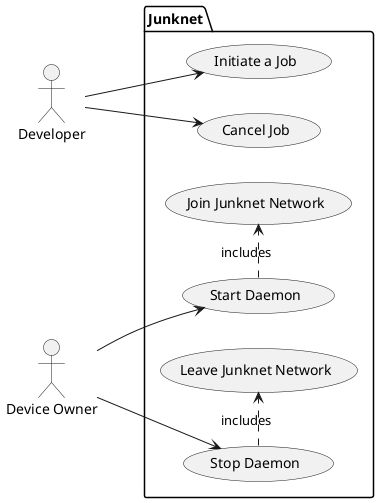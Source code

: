 @startuml

left to right direction

actor Developer as developer
actor "Device Owner" as DevOwn
package Junknet { 
	usecase (Initiate a Job) as initiate
	usecase (Cancel Job) as cancel
        usecase (Start Daemon) as start
        usecase (Stop Daemon) as stop
	usecase (Join Junknet Network) as join_network
	usecase (Leave Junknet Network) as leave_network
}

developer --> initiate
developer --> cancel
DevOwn --> start
DevOwn --> stop
start .> join_network : includes
stop .> leave_network : includes
@enduml
